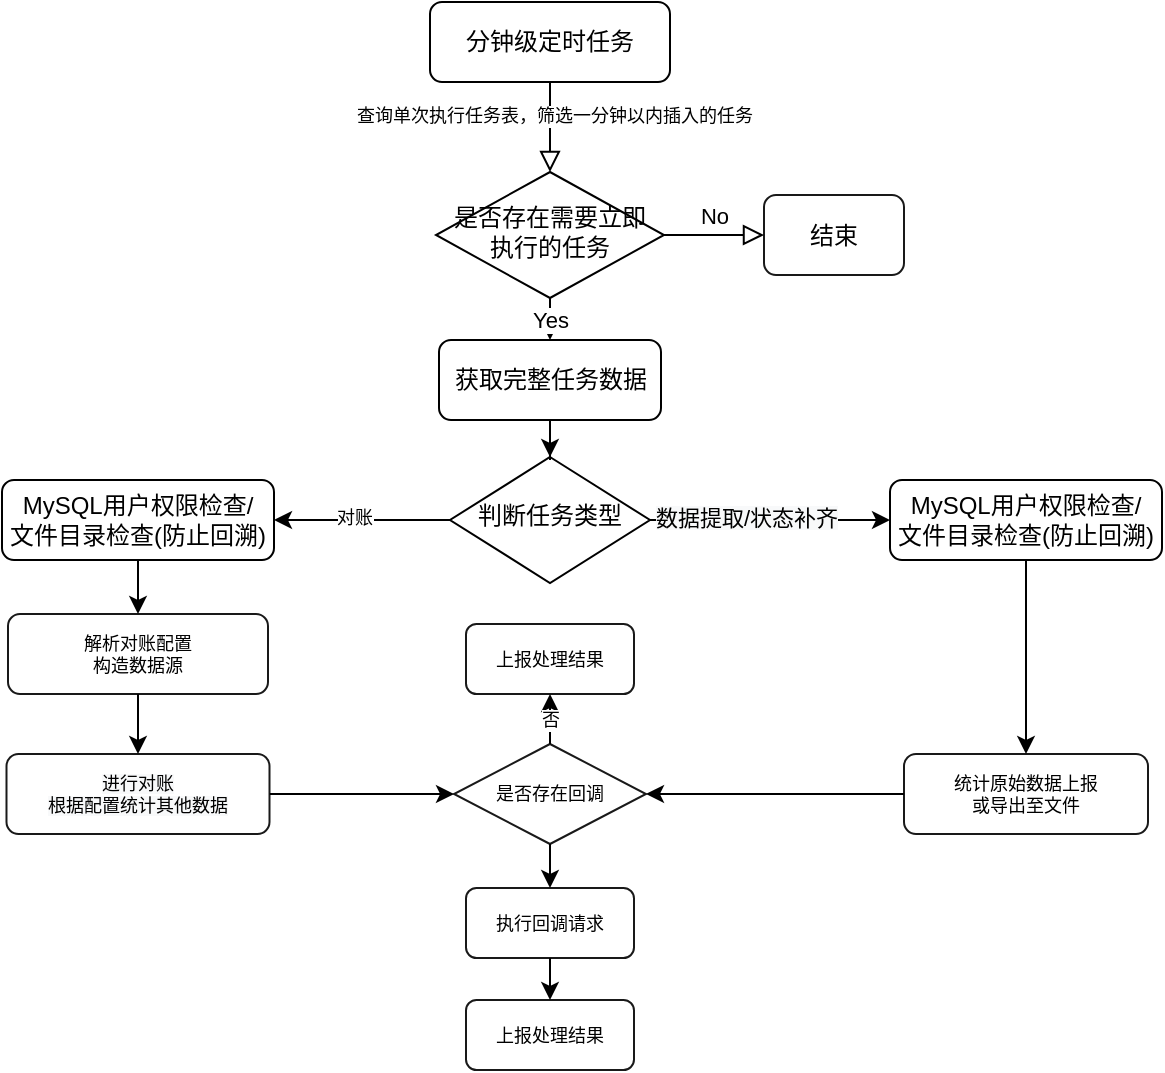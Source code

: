 <mxfile version="14.9.4" type="github">
  <diagram id="C5RBs43oDa-KdzZeNtuy" name="Page-1">
    <mxGraphModel dx="783" dy="532" grid="1" gridSize="10" guides="1" tooltips="1" connect="1" arrows="1" fold="1" page="1" pageScale="1" pageWidth="827" pageHeight="1169" math="0" shadow="0">
      <root>
        <mxCell id="WIyWlLk6GJQsqaUBKTNV-0" />
        <mxCell id="WIyWlLk6GJQsqaUBKTNV-1" parent="WIyWlLk6GJQsqaUBKTNV-0" />
        <mxCell id="5RLQBA7PYhz8EoI9WXOL-0" value="" style="rounded=0;html=1;jettySize=auto;orthogonalLoop=1;fontSize=11;endArrow=block;endFill=0;endSize=8;strokeWidth=1;shadow=0;labelBackgroundColor=none;edgeStyle=orthogonalEdgeStyle;" edge="1" parent="WIyWlLk6GJQsqaUBKTNV-1" source="5RLQBA7PYhz8EoI9WXOL-2" target="5RLQBA7PYhz8EoI9WXOL-5">
          <mxGeometry relative="1" as="geometry" />
        </mxCell>
        <mxCell id="5RLQBA7PYhz8EoI9WXOL-1" value="查询单次执行任务表，筛选一分钟以内插入的任务" style="edgeLabel;html=1;align=center;verticalAlign=middle;resizable=0;points=[];fontSize=9;" vertex="1" connectable="0" parent="5RLQBA7PYhz8EoI9WXOL-0">
          <mxGeometry x="-0.264" y="2" relative="1" as="geometry">
            <mxPoint as="offset" />
          </mxGeometry>
        </mxCell>
        <mxCell id="5RLQBA7PYhz8EoI9WXOL-2" value="分钟级定时任务" style="rounded=1;whiteSpace=wrap;html=1;fontSize=12;glass=0;strokeWidth=1;shadow=0;" vertex="1" parent="WIyWlLk6GJQsqaUBKTNV-1">
          <mxGeometry x="304" y="54" width="120" height="40" as="geometry" />
        </mxCell>
        <mxCell id="5RLQBA7PYhz8EoI9WXOL-4" value="No" style="edgeStyle=orthogonalEdgeStyle;rounded=0;html=1;jettySize=auto;orthogonalLoop=1;fontSize=11;endArrow=block;endFill=0;endSize=8;strokeWidth=1;shadow=0;labelBackgroundColor=none;" edge="1" parent="WIyWlLk6GJQsqaUBKTNV-1" source="5RLQBA7PYhz8EoI9WXOL-5" target="5RLQBA7PYhz8EoI9WXOL-6">
          <mxGeometry y="10" relative="1" as="geometry">
            <mxPoint as="offset" />
          </mxGeometry>
        </mxCell>
        <mxCell id="5RLQBA7PYhz8EoI9WXOL-35" value="Yes" style="edgeStyle=orthogonalEdgeStyle;rounded=0;orthogonalLoop=1;jettySize=auto;html=1;entryX=0.5;entryY=0;entryDx=0;entryDy=0;" edge="1" parent="WIyWlLk6GJQsqaUBKTNV-1" source="5RLQBA7PYhz8EoI9WXOL-5" target="5RLQBA7PYhz8EoI9WXOL-30">
          <mxGeometry relative="1" as="geometry" />
        </mxCell>
        <mxCell id="5RLQBA7PYhz8EoI9WXOL-5" value="是否存在需要立即执行的任务" style="rhombus;whiteSpace=wrap;html=1;shadow=0;fontFamily=Helvetica;fontSize=12;align=center;strokeWidth=1;spacing=6;spacingTop=-4;" vertex="1" parent="WIyWlLk6GJQsqaUBKTNV-1">
          <mxGeometry x="307" y="139" width="114" height="63" as="geometry" />
        </mxCell>
        <mxCell id="5RLQBA7PYhz8EoI9WXOL-6" value="结束" style="rounded=1;whiteSpace=wrap;html=1;fontSize=12;glass=0;strokeWidth=1;shadow=0;opacity=90;" vertex="1" parent="WIyWlLk6GJQsqaUBKTNV-1">
          <mxGeometry x="471" y="150.5" width="70" height="40" as="geometry" />
        </mxCell>
        <mxCell id="5RLQBA7PYhz8EoI9WXOL-7" style="edgeStyle=orthogonalEdgeStyle;rounded=0;orthogonalLoop=1;jettySize=auto;html=1;entryX=1;entryY=0.5;entryDx=0;entryDy=0;fontSize=9;" edge="1" parent="WIyWlLk6GJQsqaUBKTNV-1" source="5RLQBA7PYhz8EoI9WXOL-11" target="5RLQBA7PYhz8EoI9WXOL-15">
          <mxGeometry relative="1" as="geometry" />
        </mxCell>
        <mxCell id="5RLQBA7PYhz8EoI9WXOL-8" value="对账" style="edgeLabel;html=1;align=center;verticalAlign=middle;resizable=0;points=[];fontSize=9;" vertex="1" connectable="0" parent="5RLQBA7PYhz8EoI9WXOL-7">
          <mxGeometry x="0.101" y="-1" relative="1" as="geometry">
            <mxPoint as="offset" />
          </mxGeometry>
        </mxCell>
        <mxCell id="5RLQBA7PYhz8EoI9WXOL-9" style="edgeStyle=orthogonalEdgeStyle;rounded=0;orthogonalLoop=1;jettySize=auto;html=1;entryX=0;entryY=0.5;entryDx=0;entryDy=0;fontSize=9;" edge="1" parent="WIyWlLk6GJQsqaUBKTNV-1" source="5RLQBA7PYhz8EoI9WXOL-11" target="5RLQBA7PYhz8EoI9WXOL-13">
          <mxGeometry relative="1" as="geometry" />
        </mxCell>
        <mxCell id="5RLQBA7PYhz8EoI9WXOL-10" value="&lt;span style=&quot;font-size: 11px ; background-color: rgb(248 , 249 , 250)&quot;&gt;数据提取/状态补齐&lt;/span&gt;" style="edgeLabel;html=1;align=center;verticalAlign=middle;resizable=0;points=[];fontSize=9;" vertex="1" connectable="0" parent="5RLQBA7PYhz8EoI9WXOL-9">
          <mxGeometry x="-0.196" y="1" relative="1" as="geometry">
            <mxPoint as="offset" />
          </mxGeometry>
        </mxCell>
        <mxCell id="5RLQBA7PYhz8EoI9WXOL-11" value="判断任务类型" style="rhombus;whiteSpace=wrap;html=1;shadow=0;fontFamily=Helvetica;fontSize=12;align=center;strokeWidth=1;spacing=6;spacingTop=-4;" vertex="1" parent="WIyWlLk6GJQsqaUBKTNV-1">
          <mxGeometry x="314" y="281.5" width="100" height="63" as="geometry" />
        </mxCell>
        <mxCell id="5RLQBA7PYhz8EoI9WXOL-12" style="edgeStyle=orthogonalEdgeStyle;rounded=0;orthogonalLoop=1;jettySize=auto;html=1;exitX=0.5;exitY=1;exitDx=0;exitDy=0;entryX=0.5;entryY=0;entryDx=0;entryDy=0;fontSize=9;" edge="1" parent="WIyWlLk6GJQsqaUBKTNV-1" source="5RLQBA7PYhz8EoI9WXOL-13" target="5RLQBA7PYhz8EoI9WXOL-21">
          <mxGeometry relative="1" as="geometry" />
        </mxCell>
        <mxCell id="5RLQBA7PYhz8EoI9WXOL-13" value="MySQL用户权限检查/&lt;br&gt;文件目录检查(防止回溯)" style="rounded=1;whiteSpace=wrap;html=1;fontSize=12;glass=0;strokeWidth=1;shadow=0;" vertex="1" parent="WIyWlLk6GJQsqaUBKTNV-1">
          <mxGeometry x="534" y="293" width="136" height="40" as="geometry" />
        </mxCell>
        <mxCell id="5RLQBA7PYhz8EoI9WXOL-14" style="edgeStyle=orthogonalEdgeStyle;rounded=0;orthogonalLoop=1;jettySize=auto;html=1;entryX=0.5;entryY=0;entryDx=0;entryDy=0;fontSize=9;" edge="1" parent="WIyWlLk6GJQsqaUBKTNV-1" source="5RLQBA7PYhz8EoI9WXOL-15" target="5RLQBA7PYhz8EoI9WXOL-17">
          <mxGeometry relative="1" as="geometry" />
        </mxCell>
        <mxCell id="5RLQBA7PYhz8EoI9WXOL-15" value="MySQL用户权限检查/&lt;br&gt;文件目录检查(防止回溯)" style="rounded=1;whiteSpace=wrap;html=1;fontSize=12;glass=0;strokeWidth=1;shadow=0;" vertex="1" parent="WIyWlLk6GJQsqaUBKTNV-1">
          <mxGeometry x="90" y="293" width="136" height="40" as="geometry" />
        </mxCell>
        <mxCell id="5RLQBA7PYhz8EoI9WXOL-16" style="edgeStyle=orthogonalEdgeStyle;rounded=0;orthogonalLoop=1;jettySize=auto;html=1;entryX=0.5;entryY=0;entryDx=0;entryDy=0;fontSize=9;" edge="1" parent="WIyWlLk6GJQsqaUBKTNV-1" source="5RLQBA7PYhz8EoI9WXOL-17" target="5RLQBA7PYhz8EoI9WXOL-19">
          <mxGeometry relative="1" as="geometry" />
        </mxCell>
        <mxCell id="5RLQBA7PYhz8EoI9WXOL-17" value="解析对账配置&lt;br&gt;构造数据源&lt;br&gt;" style="rounded=1;whiteSpace=wrap;html=1;fontSize=9;opacity=90;" vertex="1" parent="WIyWlLk6GJQsqaUBKTNV-1">
          <mxGeometry x="93" y="360" width="130" height="40" as="geometry" />
        </mxCell>
        <mxCell id="5RLQBA7PYhz8EoI9WXOL-18" style="edgeStyle=orthogonalEdgeStyle;rounded=0;orthogonalLoop=1;jettySize=auto;html=1;entryX=0;entryY=0.5;entryDx=0;entryDy=0;fontSize=9;" edge="1" parent="WIyWlLk6GJQsqaUBKTNV-1" source="5RLQBA7PYhz8EoI9WXOL-19" target="5RLQBA7PYhz8EoI9WXOL-25">
          <mxGeometry relative="1" as="geometry" />
        </mxCell>
        <mxCell id="5RLQBA7PYhz8EoI9WXOL-19" value="&lt;span style=&quot;color: rgb(0 , 0 , 0) ; font-family: &amp;#34;helvetica&amp;#34; ; font-size: 9px ; font-style: normal ; font-weight: 400 ; letter-spacing: normal ; text-align: center ; text-indent: 0px ; text-transform: none ; word-spacing: 0px ; background-color: rgb(248 , 249 , 250) ; display: inline ; float: none&quot;&gt;进行对账&lt;/span&gt;&lt;br style=&quot;color: rgb(0 , 0 , 0) ; font-family: &amp;#34;helvetica&amp;#34; ; font-size: 9px ; font-style: normal ; font-weight: 400 ; letter-spacing: normal ; text-align: center ; text-indent: 0px ; text-transform: none ; word-spacing: 0px ; background-color: rgb(248 , 249 , 250)&quot;&gt;&lt;span style=&quot;color: rgb(0 , 0 , 0) ; font-family: &amp;#34;helvetica&amp;#34; ; font-size: 9px ; font-style: normal ; font-weight: 400 ; letter-spacing: normal ; text-align: center ; text-indent: 0px ; text-transform: none ; word-spacing: 0px ; background-color: rgb(248 , 249 , 250) ; display: inline ; float: none&quot;&gt;根据配置统计其他数据&lt;/span&gt;" style="rounded=1;whiteSpace=wrap;html=1;fontSize=9;opacity=90;" vertex="1" parent="WIyWlLk6GJQsqaUBKTNV-1">
          <mxGeometry x="92.25" y="430" width="131.5" height="40" as="geometry" />
        </mxCell>
        <mxCell id="5RLQBA7PYhz8EoI9WXOL-20" style="edgeStyle=orthogonalEdgeStyle;rounded=0;orthogonalLoop=1;jettySize=auto;html=1;entryX=1;entryY=0.5;entryDx=0;entryDy=0;fontSize=9;" edge="1" parent="WIyWlLk6GJQsqaUBKTNV-1" source="5RLQBA7PYhz8EoI9WXOL-21" target="5RLQBA7PYhz8EoI9WXOL-25">
          <mxGeometry relative="1" as="geometry" />
        </mxCell>
        <mxCell id="5RLQBA7PYhz8EoI9WXOL-21" value="统计原始数据上报&lt;br&gt;或导出至文件" style="rounded=1;whiteSpace=wrap;html=1;fontSize=9;opacity=90;" vertex="1" parent="WIyWlLk6GJQsqaUBKTNV-1">
          <mxGeometry x="541" y="430" width="122" height="40" as="geometry" />
        </mxCell>
        <mxCell id="5RLQBA7PYhz8EoI9WXOL-22" style="edgeStyle=orthogonalEdgeStyle;rounded=0;orthogonalLoop=1;jettySize=auto;html=1;exitX=0.5;exitY=1;exitDx=0;exitDy=0;fontSize=9;" edge="1" parent="WIyWlLk6GJQsqaUBKTNV-1" source="5RLQBA7PYhz8EoI9WXOL-11" target="5RLQBA7PYhz8EoI9WXOL-11">
          <mxGeometry relative="1" as="geometry" />
        </mxCell>
        <mxCell id="5RLQBA7PYhz8EoI9WXOL-23" value="否" style="edgeStyle=orthogonalEdgeStyle;rounded=0;orthogonalLoop=1;jettySize=auto;html=1;fontSize=9;" edge="1" parent="WIyWlLk6GJQsqaUBKTNV-1" source="5RLQBA7PYhz8EoI9WXOL-25" target="5RLQBA7PYhz8EoI9WXOL-26">
          <mxGeometry relative="1" as="geometry" />
        </mxCell>
        <mxCell id="5RLQBA7PYhz8EoI9WXOL-24" style="edgeStyle=orthogonalEdgeStyle;rounded=0;orthogonalLoop=1;jettySize=auto;html=1;entryX=0.5;entryY=0;entryDx=0;entryDy=0;fontSize=9;" edge="1" parent="WIyWlLk6GJQsqaUBKTNV-1" source="5RLQBA7PYhz8EoI9WXOL-25" target="5RLQBA7PYhz8EoI9WXOL-29">
          <mxGeometry relative="1" as="geometry" />
        </mxCell>
        <mxCell id="5RLQBA7PYhz8EoI9WXOL-25" value="是否存在回调" style="rhombus;whiteSpace=wrap;html=1;fontSize=9;opacity=90;" vertex="1" parent="WIyWlLk6GJQsqaUBKTNV-1">
          <mxGeometry x="316" y="425" width="96" height="50" as="geometry" />
        </mxCell>
        <mxCell id="5RLQBA7PYhz8EoI9WXOL-26" value="上报处理结果" style="rounded=1;whiteSpace=wrap;html=1;fontSize=9;opacity=90;" vertex="1" parent="WIyWlLk6GJQsqaUBKTNV-1">
          <mxGeometry x="322" y="365" width="84" height="35" as="geometry" />
        </mxCell>
        <mxCell id="5RLQBA7PYhz8EoI9WXOL-27" value="上报处理结果" style="rounded=1;whiteSpace=wrap;html=1;fontSize=9;opacity=90;" vertex="1" parent="WIyWlLk6GJQsqaUBKTNV-1">
          <mxGeometry x="322" y="553" width="84" height="35" as="geometry" />
        </mxCell>
        <mxCell id="5RLQBA7PYhz8EoI9WXOL-28" style="edgeStyle=orthogonalEdgeStyle;rounded=0;orthogonalLoop=1;jettySize=auto;html=1;entryX=0.5;entryY=0;entryDx=0;entryDy=0;fontSize=9;" edge="1" parent="WIyWlLk6GJQsqaUBKTNV-1" source="5RLQBA7PYhz8EoI9WXOL-29" target="5RLQBA7PYhz8EoI9WXOL-27">
          <mxGeometry relative="1" as="geometry" />
        </mxCell>
        <mxCell id="5RLQBA7PYhz8EoI9WXOL-29" value="执行回调请求" style="rounded=1;whiteSpace=wrap;html=1;fontSize=9;opacity=90;" vertex="1" parent="WIyWlLk6GJQsqaUBKTNV-1">
          <mxGeometry x="322" y="497" width="84" height="35" as="geometry" />
        </mxCell>
        <mxCell id="5RLQBA7PYhz8EoI9WXOL-32" style="edgeStyle=orthogonalEdgeStyle;rounded=0;orthogonalLoop=1;jettySize=auto;html=1;entryX=0.5;entryY=0;entryDx=0;entryDy=0;" edge="1" parent="WIyWlLk6GJQsqaUBKTNV-1" source="5RLQBA7PYhz8EoI9WXOL-30" target="5RLQBA7PYhz8EoI9WXOL-11">
          <mxGeometry relative="1" as="geometry" />
        </mxCell>
        <mxCell id="5RLQBA7PYhz8EoI9WXOL-30" value="获取完整任务数据" style="rounded=1;whiteSpace=wrap;html=1;" vertex="1" parent="WIyWlLk6GJQsqaUBKTNV-1">
          <mxGeometry x="308.5" y="223" width="111" height="40" as="geometry" />
        </mxCell>
      </root>
    </mxGraphModel>
  </diagram>
</mxfile>

